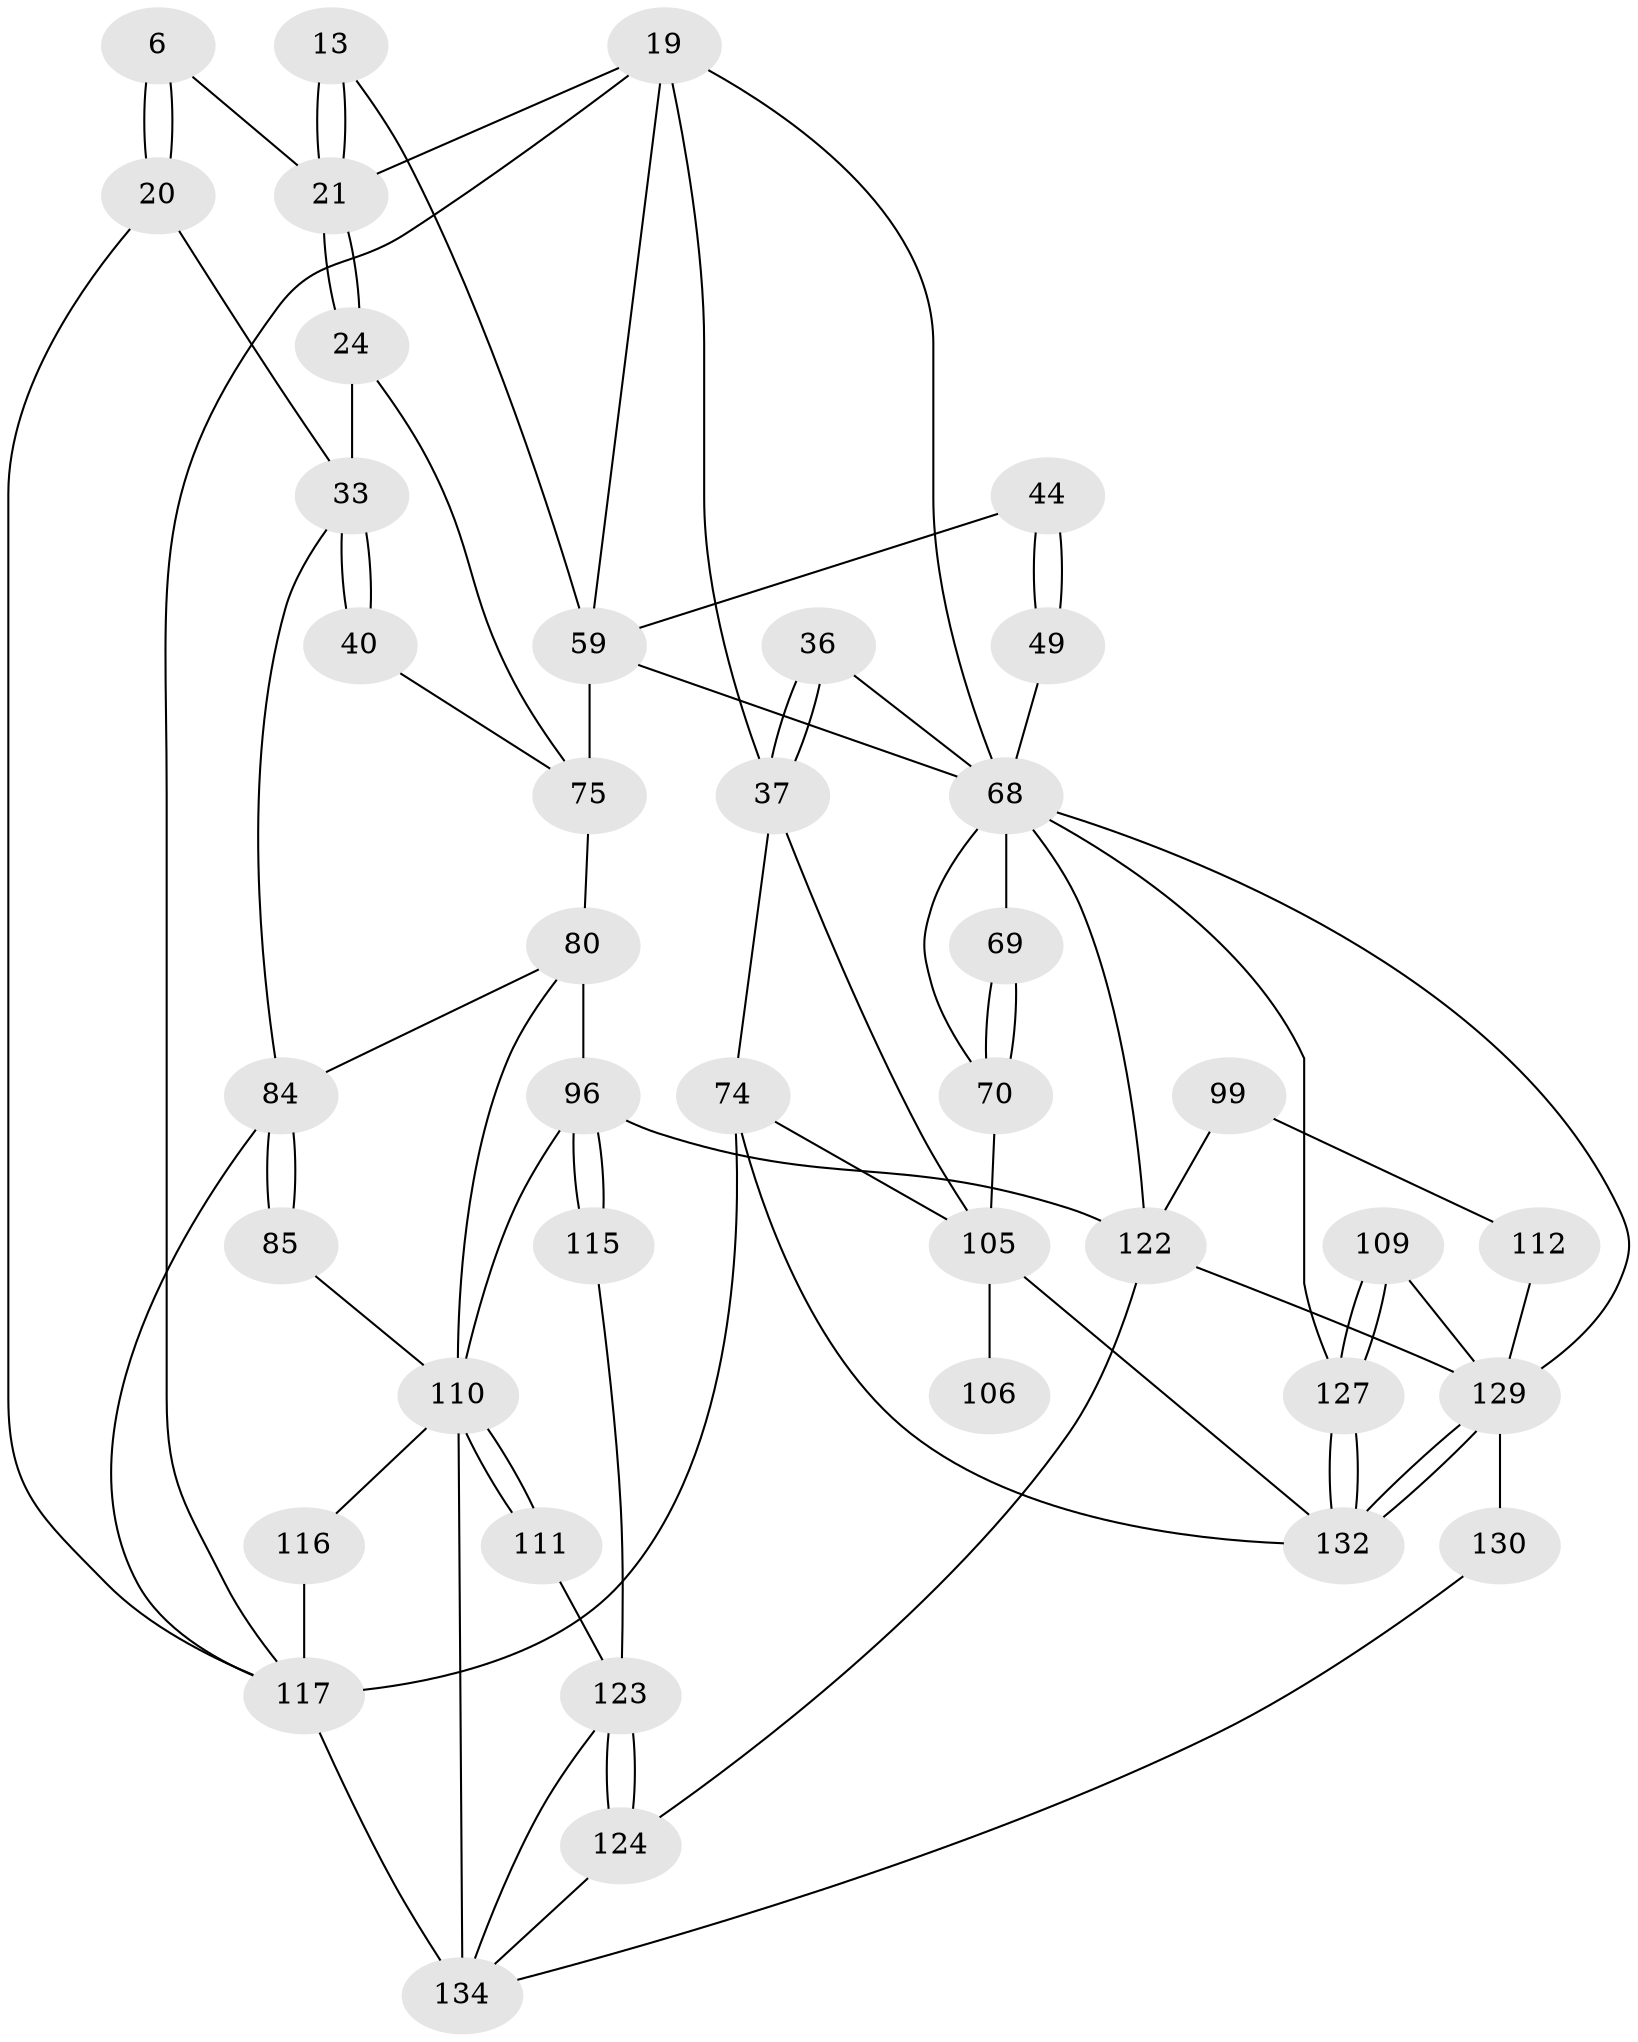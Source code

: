 // original degree distribution, {3: 0.014925373134328358, 5: 0.5074626865671642, 6: 0.23134328358208955, 4: 0.2462686567164179}
// Generated by graph-tools (version 1.1) at 2025/04/03/04/25 22:04:34]
// undirected, 40 vertices, 83 edges
graph export_dot {
graph [start="1"]
  node [color=gray90,style=filled];
  6 [pos="+0.7675023018802585+0.06603346137210844",super="+1"];
  13 [pos="+0.6101951991249678+0.1228159581602158"];
  19 [pos="+0.33858865633817214+0.17999709414728693",super="+16"];
  20 [pos="+0.876696341686059+0.14295680783394957",super="+2"];
  21 [pos="+0.7139872709286336+0.20966946813151824",super="+7+8"];
  24 [pos="+0.7250006387000526+0.2370668289529263"];
  33 [pos="+1+0.4002146503996618",super="+22+23"];
  36 [pos="+0.040288383755766086+0.3363510324541784",super="+35"];
  37 [pos="+0+0.3629489272961022",super="+27"];
  40 [pos="+0.9387269014364649+0.4086804105288382"];
  44 [pos="+0.43936185963990343+0.3642366416753766"];
  49 [pos="+0.33796195856087496+0.4315803463672377",super="+45+41"];
  59 [pos="+0.6522360944489515+0.6098993043864479",super="+52+31+28"];
  68 [pos="+0.19239251895948603+0.7483661836097817",super="+67+55+56+57+50+46+39+38"];
  69 [pos="+0.19183985625441616+0.7480841071676942"];
  70 [pos="+0.1238313193961134+0.7543642773217616",super="+65+64"];
  74 [pos="+0+1",super="+10"];
  75 [pos="+0.6920103815913882+0.6354835933412462",super="+63+48"];
  80 [pos="+0.8145692613145055+0.7044211852231822",super="+62+76"];
  84 [pos="+1+0.6482077175902264",super="+61"];
  85 [pos="+0.9189096332328728+0.783817017827952"];
  96 [pos="+0.5884625850687533+0.8593428374923545",super="+78+77+95"];
  99 [pos="+0.45675401308540786+0.8203802817479359",super="+91"];
  105 [pos="+0.1009334118587399+0.9093200238918361",super="+73+72+89"];
  106 [pos="+0.09318427067098119+0.786594844396298"];
  109 [pos="+0.27779119105182365+0.8971228530331204"];
  110 [pos="+0.7962514285888893+0.8996733342476407",super="+87+86+88+94"];
  111 [pos="+0.75262381102919+0.8712598767507471"];
  112 [pos="+0.41224453128300836+0.9129581359742898",super="+100"];
  115 [pos="+0.6363446830797072+0.8607941654126369"];
  116 [pos="+0.9166712022593938+0.8206866981420238"];
  117 [pos="+0.9173967885473479+0.8222530551691584",super="+83+81"];
  122 [pos="+0.5669660163452801+0.915450402069561",super="+97+101"];
  123 [pos="+0.6866096235044927+0.9668308233497354",super="+120"];
  124 [pos="+0.6431306340671802+1",super="+121"];
  127 [pos="+0.22393628065917145+1",super="+103+102"];
  129 [pos="+0.28689110063893775+1",super="+108+107+93+128"];
  130 [pos="+0.5125197920276536+1"];
  132 [pos="+0.2579805975237899+1",super="+131"];
  134 [pos="+1+1",super="+133+125"];
  6 -- 20 [weight=2];
  6 -- 20;
  6 -- 21;
  13 -- 21 [weight=2];
  13 -- 21;
  13 -- 59;
  19 -- 37 [weight=2];
  19 -- 21;
  19 -- 59;
  19 -- 68;
  19 -- 117;
  20 -- 33;
  20 -- 117;
  21 -- 24;
  21 -- 24;
  24 -- 33;
  24 -- 75;
  33 -- 40 [weight=2];
  33 -- 40;
  33 -- 84;
  36 -- 37 [weight=2];
  36 -- 37;
  36 -- 68 [weight=3];
  37 -- 74 [weight=2];
  37 -- 105;
  40 -- 75;
  44 -- 49 [weight=2];
  44 -- 49;
  44 -- 59;
  49 -- 68 [weight=4];
  59 -- 75 [weight=5];
  59 -- 68 [weight=2];
  68 -- 69;
  68 -- 127;
  68 -- 129;
  68 -- 70;
  68 -- 122;
  69 -- 70 [weight=2];
  69 -- 70;
  70 -- 105 [weight=2];
  74 -- 105;
  74 -- 132;
  74 -- 117 [weight=2];
  75 -- 80 [weight=2];
  80 -- 110;
  80 -- 84;
  80 -- 96;
  84 -- 85 [weight=2];
  84 -- 85;
  84 -- 117 [weight=2];
  85 -- 110;
  96 -- 115 [weight=2];
  96 -- 115;
  96 -- 110;
  96 -- 122 [weight=2];
  99 -- 112 [weight=2];
  99 -- 122 [weight=2];
  105 -- 106 [weight=3];
  105 -- 132;
  109 -- 127 [weight=2];
  109 -- 127;
  109 -- 129;
  110 -- 111 [weight=2];
  110 -- 111;
  110 -- 116;
  110 -- 134;
  111 -- 123;
  112 -- 129 [weight=3];
  115 -- 123;
  116 -- 117 [weight=2];
  117 -- 134 [weight=2];
  122 -- 129 [weight=2];
  122 -- 124;
  123 -- 124 [weight=2];
  123 -- 124;
  123 -- 134;
  124 -- 134;
  127 -- 132 [weight=2];
  127 -- 132;
  129 -- 132;
  129 -- 132;
  129 -- 130 [weight=2];
  130 -- 134;
}
